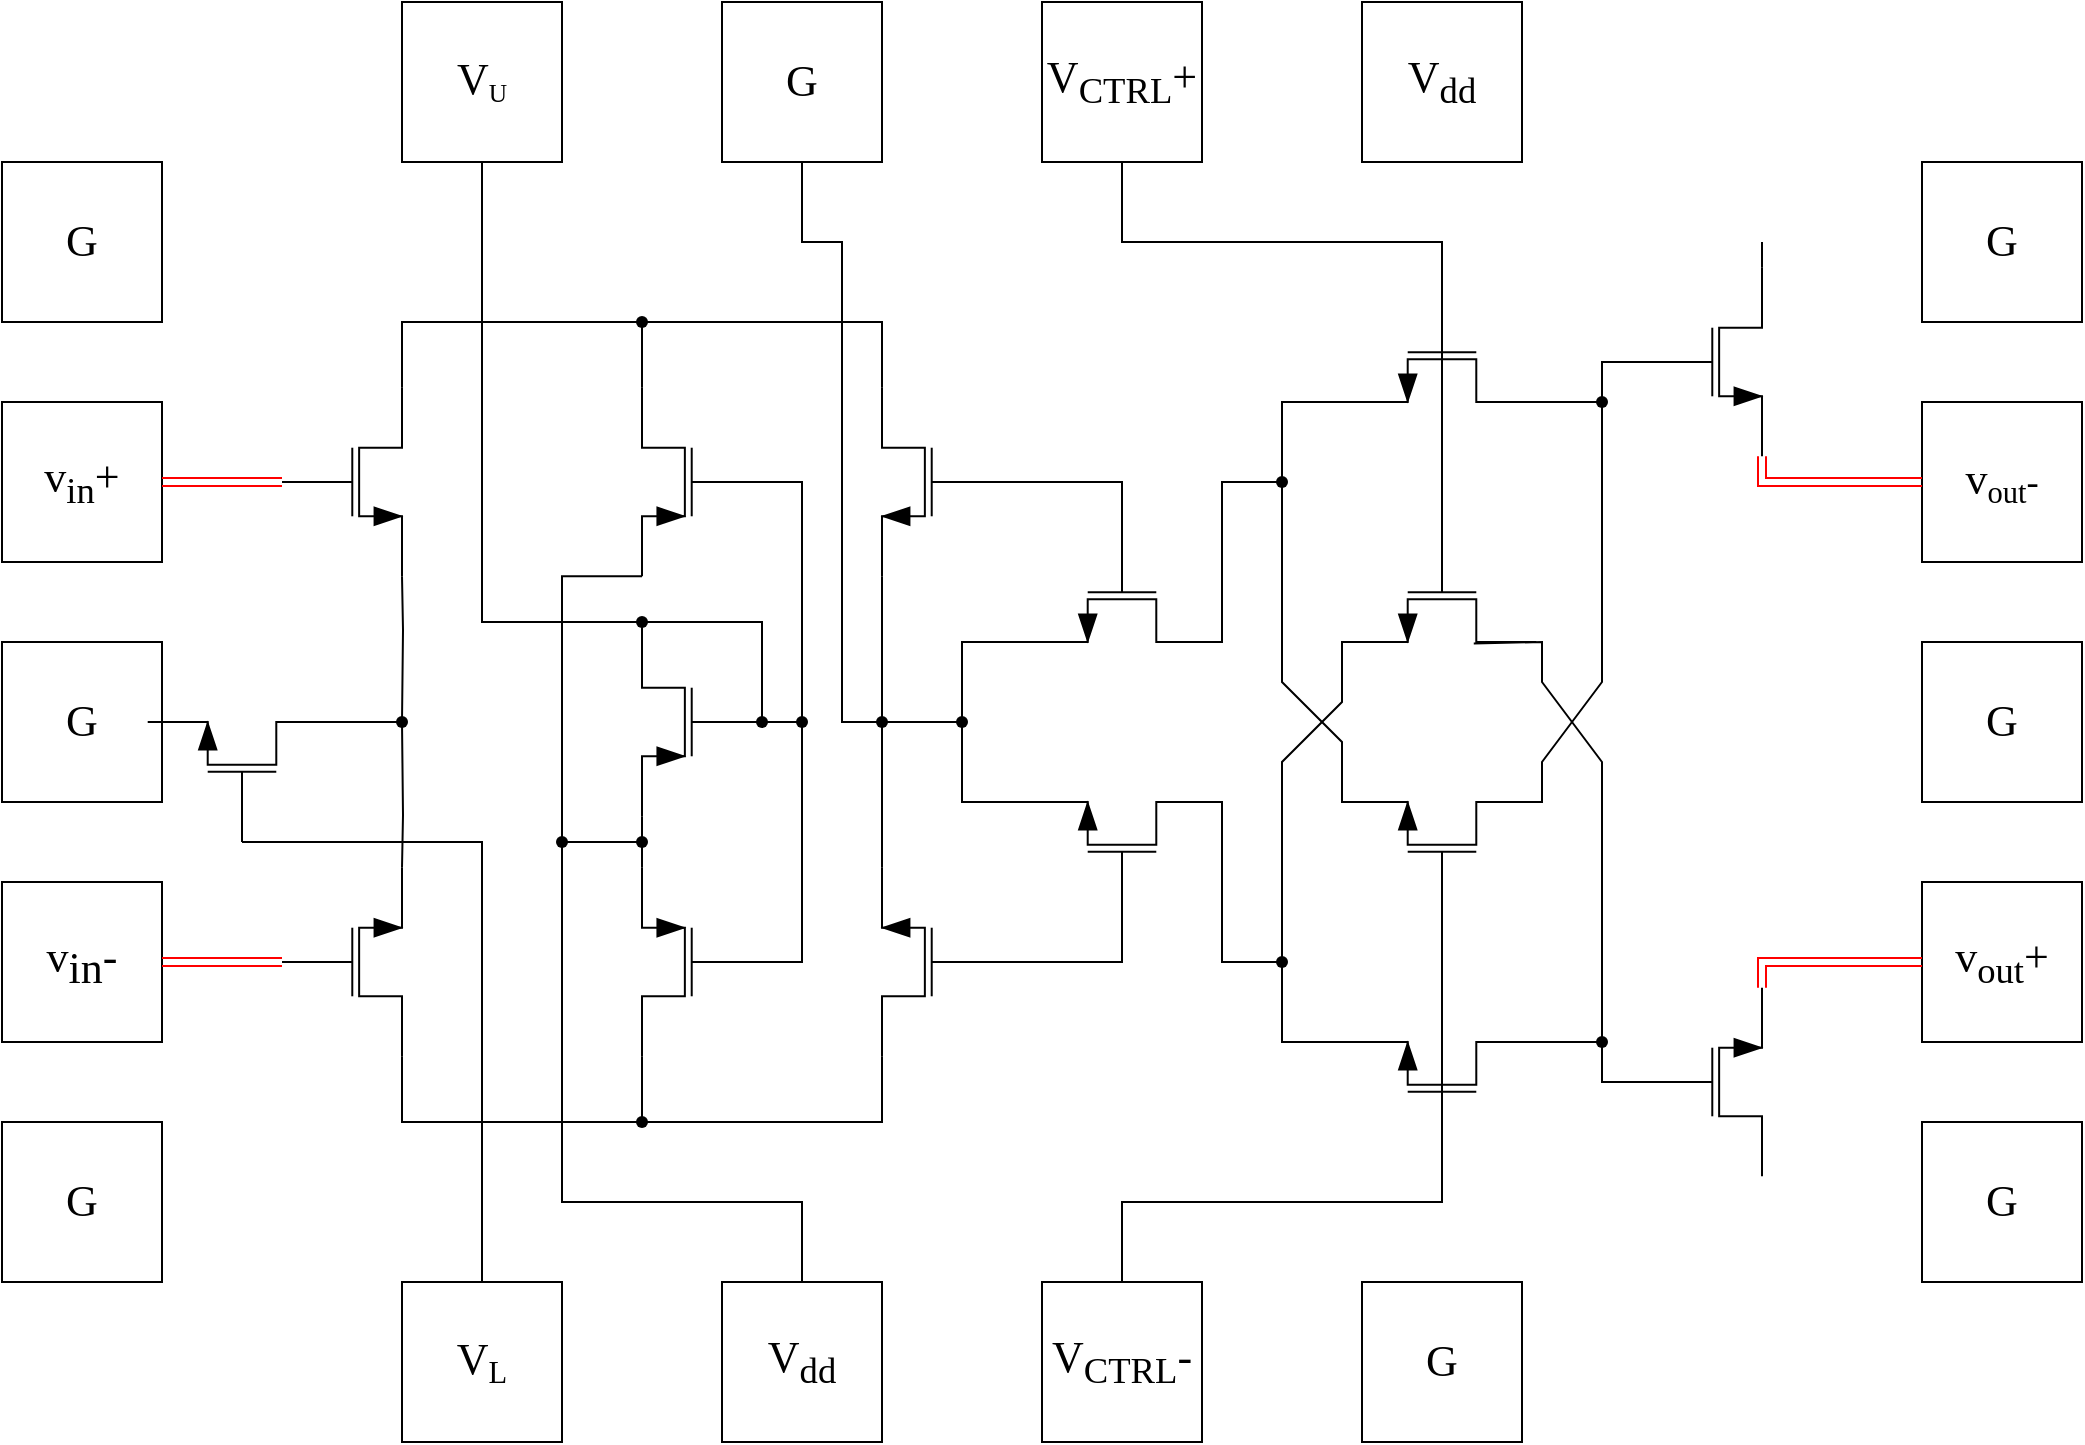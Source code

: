 <mxfile version="20.7.4" type="device"><diagram id="nn1lJPpCgA0VzU7Jnnf6" name="ページ1"><mxGraphModel dx="1050" dy="621" grid="1" gridSize="10" guides="1" tooltips="1" connect="1" arrows="1" fold="1" page="1" pageScale="1" pageWidth="1169" pageHeight="827" math="0" shadow="0"><root><mxCell id="0"/><mxCell id="1" parent="0"/><mxCell id="WglootA35rn0hBsXgaP3-34" style="edgeStyle=orthogonalEdgeStyle;shape=connector;rounded=0;orthogonalLoop=1;jettySize=auto;html=1;exitX=1;exitY=1;exitDx=0;exitDy=0;exitPerimeter=0;entryX=1.054;entryY=0.734;entryDx=0;entryDy=0;entryPerimeter=0;labelBackgroundColor=default;strokeColor=default;fontFamily=Times New Roman;fontSize=22;fontColor=default;endArrow=none;endFill=0;" edge="1" parent="1" target="WglootA35rn0hBsXgaP3-33"><mxGeometry relative="1" as="geometry"><mxPoint x="360" y="352.857" as="sourcePoint"/></mxGeometry></mxCell><mxCell id="WglootA35rn0hBsXgaP3-131" style="edgeStyle=orthogonalEdgeStyle;shape=connector;rounded=0;orthogonalLoop=1;jettySize=auto;html=1;exitX=1;exitY=0;exitDx=0;exitDy=0;exitPerimeter=0;entryX=0.417;entryY=-0.017;entryDx=0;entryDy=0;entryPerimeter=0;labelBackgroundColor=default;strokeColor=default;fontFamily=Times New Roman;fontSize=22;fontColor=default;endArrow=none;endFill=0;" edge="1" parent="1" target="WglootA35rn0hBsXgaP3-130"><mxGeometry relative="1" as="geometry"><mxPoint x="360" y="447.143" as="sourcePoint"/></mxGeometry></mxCell><mxCell id="WglootA35rn0hBsXgaP3-19" style="edgeStyle=orthogonalEdgeStyle;shape=connector;rounded=0;orthogonalLoop=1;jettySize=auto;html=1;exitX=1;exitY=0;exitDx=0;exitDy=0;exitPerimeter=0;entryX=-0.008;entryY=0.354;entryDx=0;entryDy=0;entryPerimeter=0;labelBackgroundColor=default;strokeColor=default;fontFamily=Times New Roman;fontSize=22;fontColor=default;endArrow=none;endFill=0;" edge="1" parent="1"><mxGeometry relative="1" as="geometry"><mxPoint x="240" y="232.857" as="sourcePoint"/><mxPoint x="360" y="200" as="targetPoint"/><Array as="points"><mxPoint x="240" y="200"/></Array></mxGeometry></mxCell><mxCell id="WglootA35rn0hBsXgaP3-38" style="edgeStyle=orthogonalEdgeStyle;shape=connector;rounded=0;orthogonalLoop=1;jettySize=auto;html=1;exitX=1;exitY=1;exitDx=0;exitDy=0;exitPerimeter=0;entryX=0.537;entryY=0;entryDx=0;entryDy=0;entryPerimeter=0;labelBackgroundColor=default;strokeColor=default;fontFamily=Times New Roman;fontSize=22;fontColor=default;endArrow=none;endFill=0;" edge="1" parent="1" target="WglootA35rn0hBsXgaP3-37"><mxGeometry relative="1" as="geometry"><mxPoint x="240" y="327.143" as="sourcePoint"/></mxGeometry></mxCell><mxCell id="WglootA35rn0hBsXgaP3-22" style="edgeStyle=orthogonalEdgeStyle;shape=connector;rounded=0;orthogonalLoop=1;jettySize=auto;html=1;exitX=1;exitY=0;exitDx=0;exitDy=0;exitPerimeter=0;entryX=-0.019;entryY=0.398;entryDx=0;entryDy=0;entryPerimeter=0;labelBackgroundColor=default;strokeColor=default;fontFamily=Times New Roman;fontSize=22;fontColor=default;endArrow=none;endFill=0;" edge="1" parent="1" target="WglootA35rn0hBsXgaP3-17"><mxGeometry relative="1" as="geometry"><mxPoint x="240.0" y="567.143" as="sourcePoint"/><Array as="points"><mxPoint x="240" y="600"/></Array></mxGeometry></mxCell><mxCell id="WglootA35rn0hBsXgaP3-39" style="edgeStyle=orthogonalEdgeStyle;shape=connector;rounded=0;orthogonalLoop=1;jettySize=auto;html=1;exitX=1;exitY=1;exitDx=0;exitDy=0;exitPerimeter=0;entryX=0.43;entryY=1.02;entryDx=0;entryDy=0;entryPerimeter=0;labelBackgroundColor=default;strokeColor=default;fontFamily=Times New Roman;fontSize=22;fontColor=default;endArrow=none;endFill=0;" edge="1" parent="1" target="WglootA35rn0hBsXgaP3-37"><mxGeometry relative="1" as="geometry"><mxPoint x="240.0" y="472.857" as="sourcePoint"/></mxGeometry></mxCell><mxCell id="WglootA35rn0hBsXgaP3-20" style="edgeStyle=orthogonalEdgeStyle;shape=connector;rounded=0;orthogonalLoop=1;jettySize=auto;html=1;exitX=1;exitY=1;exitDx=0;exitDy=0;exitPerimeter=0;entryX=0.525;entryY=1.004;entryDx=0;entryDy=0;entryPerimeter=0;labelBackgroundColor=default;strokeColor=default;fontFamily=Times New Roman;fontSize=22;fontColor=default;endArrow=none;endFill=0;" edge="1" parent="1"><mxGeometry relative="1" as="geometry"><mxPoint x="360" y="232.857" as="sourcePoint"/><mxPoint x="360" y="200" as="targetPoint"/></mxGeometry></mxCell><mxCell id="WglootA35rn0hBsXgaP3-32" style="edgeStyle=orthogonalEdgeStyle;shape=connector;rounded=0;orthogonalLoop=1;jettySize=auto;html=1;exitX=0;exitY=0.5;exitDx=0;exitDy=0;exitPerimeter=0;entryX=0.55;entryY=0.027;entryDx=0;entryDy=0;entryPerimeter=0;labelBackgroundColor=default;strokeColor=default;fontFamily=Times New Roman;fontSize=22;fontColor=default;endArrow=none;endFill=0;" edge="1" parent="1" target="WglootA35rn0hBsXgaP3-28"><mxGeometry relative="1" as="geometry"><mxPoint x="420" y="280" as="sourcePoint"/><Array as="points"><mxPoint x="440" y="280"/></Array></mxGeometry></mxCell><mxCell id="WglootA35rn0hBsXgaP3-127" style="edgeStyle=orthogonalEdgeStyle;shape=connector;rounded=0;orthogonalLoop=1;jettySize=auto;html=1;exitX=1;exitY=0;exitDx=0;exitDy=0;exitPerimeter=0;entryX=0.592;entryY=-0.029;entryDx=0;entryDy=0;entryPerimeter=0;labelBackgroundColor=default;strokeColor=default;fontFamily=Times New Roman;fontSize=22;fontColor=default;endArrow=none;endFill=0;" edge="1" parent="1" target="WglootA35rn0hBsXgaP3-126"><mxGeometry relative="1" as="geometry"><mxPoint x="360" y="327.143" as="sourcePoint"/><Array as="points"><mxPoint x="320" y="327"/></Array></mxGeometry></mxCell><mxCell id="WglootA35rn0hBsXgaP3-24" style="edgeStyle=orthogonalEdgeStyle;shape=connector;rounded=0;orthogonalLoop=1;jettySize=auto;html=1;exitX=1;exitY=1;exitDx=0;exitDy=0;exitPerimeter=0;labelBackgroundColor=default;strokeColor=default;fontFamily=Times New Roman;fontSize=22;fontColor=default;endArrow=none;endFill=0;" edge="1" parent="1" target="WglootA35rn0hBsXgaP3-17"><mxGeometry relative="1" as="geometry"><mxPoint x="360" y="567.143" as="sourcePoint"/></mxGeometry></mxCell><mxCell id="WglootA35rn0hBsXgaP3-31" style="edgeStyle=orthogonalEdgeStyle;shape=connector;rounded=0;orthogonalLoop=1;jettySize=auto;html=1;exitX=0;exitY=0.5;exitDx=0;exitDy=0;exitPerimeter=0;entryX=0.59;entryY=1.036;entryDx=0;entryDy=0;entryPerimeter=0;labelBackgroundColor=default;strokeColor=default;fontFamily=Times New Roman;fontSize=22;fontColor=default;endArrow=none;endFill=0;" edge="1" parent="1" target="WglootA35rn0hBsXgaP3-28"><mxGeometry relative="1" as="geometry"><mxPoint x="420" y="520.0" as="sourcePoint"/><Array as="points"><mxPoint x="440" y="520"/></Array></mxGeometry></mxCell><mxCell id="WglootA35rn0hBsXgaP3-132" style="edgeStyle=orthogonalEdgeStyle;shape=connector;rounded=0;orthogonalLoop=1;jettySize=auto;html=1;exitX=1;exitY=0;exitDx=0;exitDy=0;exitPerimeter=0;entryX=-0.01;entryY=0.21;entryDx=0;entryDy=0;entryPerimeter=0;labelBackgroundColor=default;strokeColor=default;fontFamily=Times New Roman;fontSize=22;fontColor=default;endArrow=none;endFill=0;" edge="1" parent="1" target="WglootA35rn0hBsXgaP3-130"><mxGeometry relative="1" as="geometry"><mxPoint x="360" y="472.857" as="sourcePoint"/></mxGeometry></mxCell><mxCell id="WglootA35rn0hBsXgaP3-26" style="edgeStyle=orthogonalEdgeStyle;shape=connector;rounded=0;orthogonalLoop=1;jettySize=auto;html=1;exitX=0;exitY=0.5;exitDx=0;exitDy=0;exitPerimeter=0;entryX=0.04;entryY=0.54;entryDx=0;entryDy=0;entryPerimeter=0;labelBackgroundColor=default;strokeColor=default;fontFamily=Times New Roman;fontSize=22;fontColor=default;endArrow=none;endFill=0;" edge="1" parent="1" target="WglootA35rn0hBsXgaP3-25"><mxGeometry relative="1" as="geometry"><mxPoint x="420" y="400" as="sourcePoint"/></mxGeometry></mxCell><mxCell id="WglootA35rn0hBsXgaP3-21" style="edgeStyle=orthogonalEdgeStyle;shape=connector;rounded=0;orthogonalLoop=1;jettySize=auto;html=1;exitX=1;exitY=0;exitDx=0;exitDy=0;exitPerimeter=0;entryX=1.025;entryY=0.454;entryDx=0;entryDy=0;entryPerimeter=0;labelBackgroundColor=default;strokeColor=default;fontFamily=Times New Roman;fontSize=22;fontColor=default;endArrow=none;endFill=0;" edge="1" parent="1"><mxGeometry relative="1" as="geometry"><mxPoint x="480" y="232.857" as="sourcePoint"/><mxPoint x="360" y="200" as="targetPoint"/><Array as="points"><mxPoint x="480" y="200"/></Array></mxGeometry></mxCell><mxCell id="WglootA35rn0hBsXgaP3-23" style="edgeStyle=orthogonalEdgeStyle;shape=connector;rounded=0;orthogonalLoop=1;jettySize=auto;html=1;exitX=1;exitY=0;exitDx=0;exitDy=0;exitPerimeter=0;entryX=1.01;entryY=0.531;entryDx=0;entryDy=0;entryPerimeter=0;labelBackgroundColor=default;strokeColor=default;fontFamily=Times New Roman;fontSize=22;fontColor=default;endArrow=none;endFill=0;" edge="1" parent="1" target="WglootA35rn0hBsXgaP3-17"><mxGeometry relative="1" as="geometry"><mxPoint x="480" y="567.143" as="sourcePoint"/><Array as="points"><mxPoint x="480" y="600"/></Array></mxGeometry></mxCell><mxCell id="WglootA35rn0hBsXgaP3-13" value="v&lt;sub style=&quot;font-size: 22px;&quot;&gt;in&lt;/sub&gt;&lt;span style=&quot;font-size: 22px;&quot;&gt;-&lt;/span&gt;" style="rounded=0;whiteSpace=wrap;html=1;fontFamily=Times New Roman;fontSize=22;" vertex="1" parent="1"><mxGeometry x="40" y="480" width="80" height="80" as="geometry"/></mxCell><mxCell id="WglootA35rn0hBsXgaP3-14" value="v&lt;sub&gt;in&lt;/sub&gt;+" style="rounded=0;whiteSpace=wrap;html=1;fontSize=22;fontFamily=Times New Roman;" vertex="1" parent="1"><mxGeometry x="40" y="240" width="80" height="80" as="geometry"/></mxCell><mxCell id="WglootA35rn0hBsXgaP3-17" value="" style="shape=waypoint;sketch=0;fillStyle=solid;size=6;pointerEvents=1;points=[];fillColor=none;resizable=0;rotatable=0;perimeter=centerPerimeter;snapToPoint=1;fontFamily=Helvetica;fontSize=11;fontColor=default;rounded=0;strokeColor=default;html=1;" vertex="1" parent="1"><mxGeometry x="340" y="580" width="40" height="40" as="geometry"/></mxCell><mxCell id="WglootA35rn0hBsXgaP3-18" value="" style="shape=waypoint;sketch=0;fillStyle=solid;size=6;pointerEvents=1;points=[];fillColor=none;resizable=0;rotatable=0;perimeter=centerPerimeter;snapToPoint=1;fontFamily=Helvetica;fontSize=11;fontColor=default;rounded=0;strokeColor=default;html=1;" vertex="1" parent="1"><mxGeometry x="340" y="180" width="40" height="40" as="geometry"/></mxCell><mxCell id="WglootA35rn0hBsXgaP3-25" value="" style="shape=waypoint;sketch=0;fillStyle=solid;size=6;pointerEvents=1;points=[];fillColor=none;resizable=0;rotatable=0;perimeter=centerPerimeter;snapToPoint=1;fontFamily=Helvetica;fontSize=11;fontColor=default;rounded=0;strokeColor=default;html=1;" vertex="1" parent="1"><mxGeometry x="400" y="380" width="40" height="40" as="geometry"/></mxCell><mxCell id="WglootA35rn0hBsXgaP3-29" style="edgeStyle=orthogonalEdgeStyle;shape=connector;rounded=0;orthogonalLoop=1;jettySize=auto;html=1;entryX=1.043;entryY=0.54;entryDx=0;entryDy=0;entryPerimeter=0;labelBackgroundColor=default;strokeColor=default;fontFamily=Times New Roman;fontSize=22;fontColor=default;endArrow=none;endFill=0;" edge="1" parent="1" source="WglootA35rn0hBsXgaP3-28" target="WglootA35rn0hBsXgaP3-25"><mxGeometry relative="1" as="geometry"/></mxCell><mxCell id="WglootA35rn0hBsXgaP3-28" value="" style="shape=waypoint;sketch=0;fillStyle=solid;size=6;pointerEvents=1;points=[];fillColor=none;resizable=0;rotatable=0;perimeter=centerPerimeter;snapToPoint=1;fontFamily=Helvetica;fontSize=11;fontColor=default;rounded=0;strokeColor=default;html=1;" vertex="1" parent="1"><mxGeometry x="420" y="380" width="40" height="40" as="geometry"/></mxCell><mxCell id="WglootA35rn0hBsXgaP3-35" style="edgeStyle=orthogonalEdgeStyle;shape=connector;rounded=0;orthogonalLoop=1;jettySize=auto;html=1;entryX=0.361;entryY=1.032;entryDx=0;entryDy=0;entryPerimeter=0;labelBackgroundColor=default;strokeColor=default;fontFamily=Times New Roman;fontSize=22;fontColor=default;endArrow=none;endFill=0;" edge="1" parent="1" source="WglootA35rn0hBsXgaP3-33" target="WglootA35rn0hBsXgaP3-25"><mxGeometry relative="1" as="geometry"/></mxCell><mxCell id="WglootA35rn0hBsXgaP3-36" style="edgeStyle=orthogonalEdgeStyle;shape=connector;rounded=0;orthogonalLoop=1;jettySize=auto;html=1;labelBackgroundColor=default;strokeColor=default;fontFamily=Times New Roman;fontSize=22;fontColor=default;endArrow=none;endFill=0;entryX=0.5;entryY=1;entryDx=0;entryDy=0;" edge="1" parent="1" source="WglootA35rn0hBsXgaP3-33" target="WglootA35rn0hBsXgaP3-73"><mxGeometry relative="1" as="geometry"><mxPoint x="320" y="350" as="targetPoint"/></mxGeometry></mxCell><mxCell id="WglootA35rn0hBsXgaP3-33" value="" style="shape=waypoint;sketch=0;fillStyle=solid;size=6;pointerEvents=1;points=[];fillColor=none;resizable=0;rotatable=0;perimeter=centerPerimeter;snapToPoint=1;fontFamily=Helvetica;fontSize=11;fontColor=default;rounded=0;strokeColor=default;html=1;" vertex="1" parent="1"><mxGeometry x="340" y="330" width="40" height="40" as="geometry"/></mxCell><mxCell id="WglootA35rn0hBsXgaP3-37" value="" style="shape=waypoint;sketch=0;fillStyle=solid;size=6;pointerEvents=1;points=[];fillColor=none;resizable=0;rotatable=0;perimeter=centerPerimeter;snapToPoint=1;fontFamily=Helvetica;fontSize=11;fontColor=default;rounded=0;strokeColor=default;html=1;" vertex="1" parent="1"><mxGeometry x="220" y="380" width="40" height="40" as="geometry"/></mxCell><mxCell id="WglootA35rn0hBsXgaP3-41" style="edgeStyle=orthogonalEdgeStyle;shape=connector;rounded=0;orthogonalLoop=1;jettySize=auto;html=1;exitX=1;exitY=0;exitDx=0;exitDy=0;exitPerimeter=0;entryX=-0.003;entryY=0.593;entryDx=0;entryDy=0;entryPerimeter=0;labelBackgroundColor=default;strokeColor=default;fontFamily=Times New Roman;fontSize=22;fontColor=default;endArrow=none;endFill=0;" edge="1" parent="1" target="WglootA35rn0hBsXgaP3-37"><mxGeometry relative="1" as="geometry"><mxPoint x="179.091" y="400" as="sourcePoint"/><Array as="points"><mxPoint x="190" y="400"/><mxPoint x="190" y="400"/></Array></mxGeometry></mxCell><mxCell id="WglootA35rn0hBsXgaP3-45" style="edgeStyle=orthogonalEdgeStyle;shape=connector;rounded=0;orthogonalLoop=1;jettySize=auto;html=1;exitX=1;exitY=1;exitDx=0;exitDy=0;exitPerimeter=0;entryX=1;entryY=0.5;entryDx=0;entryDy=0;labelBackgroundColor=default;strokeColor=default;fontFamily=Times New Roman;fontSize=22;fontColor=default;endArrow=none;endFill=0;" edge="1" parent="1" target="WglootA35rn0hBsXgaP3-42"><mxGeometry relative="1" as="geometry"><mxPoint x="140.909" y="400" as="sourcePoint"/><Array as="points"><mxPoint x="130" y="400"/><mxPoint x="130" y="400"/></Array></mxGeometry></mxCell><mxCell id="WglootA35rn0hBsXgaP3-42" value="G" style="rounded=0;whiteSpace=wrap;html=1;fontSize=22;fontFamily=Times New Roman;" vertex="1" parent="1"><mxGeometry x="40" y="360" width="80" height="80" as="geometry"/></mxCell><mxCell id="WglootA35rn0hBsXgaP3-43" value="G" style="rounded=0;whiteSpace=wrap;html=1;fontSize=22;fontFamily=Times New Roman;" vertex="1" parent="1"><mxGeometry x="40" y="120" width="80" height="80" as="geometry"/></mxCell><mxCell id="WglootA35rn0hBsXgaP3-44" value="G" style="rounded=0;whiteSpace=wrap;html=1;fontSize=22;fontFamily=Times New Roman;" vertex="1" parent="1"><mxGeometry x="40" y="600" width="80" height="80" as="geometry"/></mxCell><mxCell id="WglootA35rn0hBsXgaP3-48" style="edgeStyle=orthogonalEdgeStyle;shape=connector;rounded=0;orthogonalLoop=1;jettySize=auto;html=1;exitX=0;exitY=0.5;exitDx=0;exitDy=0;exitPerimeter=0;entryX=0;entryY=0.5;entryDx=0;entryDy=0;entryPerimeter=0;labelBackgroundColor=default;strokeColor=default;fontFamily=Times New Roman;fontSize=22;fontColor=default;endArrow=none;endFill=0;" edge="1" parent="1"><mxGeometry relative="1" as="geometry"><mxPoint x="600" y="300" as="sourcePoint"/><mxPoint x="540" y="280" as="targetPoint"/><Array as="points"><mxPoint x="600" y="280"/></Array></mxGeometry></mxCell><mxCell id="WglootA35rn0hBsXgaP3-59" style="edgeStyle=orthogonalEdgeStyle;shape=connector;rounded=0;orthogonalLoop=1;jettySize=auto;html=1;exitX=1;exitY=0;exitDx=0;exitDy=0;exitPerimeter=0;labelBackgroundColor=default;strokeColor=default;fontFamily=Times New Roman;fontSize=22;fontColor=default;endArrow=none;endFill=0;" edge="1" parent="1" target="WglootA35rn0hBsXgaP3-55"><mxGeometry relative="1" as="geometry"><mxPoint x="619.091" y="360" as="sourcePoint"/><Array as="points"><mxPoint x="650" y="360"/><mxPoint x="650" y="280"/></Array></mxGeometry></mxCell><mxCell id="WglootA35rn0hBsXgaP3-49" style="edgeStyle=orthogonalEdgeStyle;shape=connector;rounded=0;orthogonalLoop=1;jettySize=auto;html=1;exitX=0;exitY=0.5;exitDx=0;exitDy=0;exitPerimeter=0;entryX=0;entryY=0.5;entryDx=0;entryDy=0;entryPerimeter=0;labelBackgroundColor=default;strokeColor=default;fontFamily=Times New Roman;fontSize=22;fontColor=default;endArrow=none;endFill=0;" edge="1" parent="1"><mxGeometry relative="1" as="geometry"><mxPoint x="600" y="500.0" as="sourcePoint"/><mxPoint x="540" y="520.0" as="targetPoint"/><Array as="points"><mxPoint x="600" y="520"/></Array></mxGeometry></mxCell><mxCell id="WglootA35rn0hBsXgaP3-60" style="edgeStyle=orthogonalEdgeStyle;shape=connector;rounded=0;orthogonalLoop=1;jettySize=auto;html=1;exitX=1;exitY=0;exitDx=0;exitDy=0;exitPerimeter=0;entryX=0;entryY=0.5;entryDx=0;entryDy=0;entryPerimeter=0;labelBackgroundColor=default;strokeColor=default;fontFamily=Times New Roman;fontSize=22;fontColor=default;endArrow=none;endFill=0;" edge="1" parent="1" target="WglootA35rn0hBsXgaP3-56"><mxGeometry relative="1" as="geometry"><mxPoint x="619.091" y="440.0" as="sourcePoint"/><Array as="points"><mxPoint x="650" y="440"/><mxPoint x="650" y="520"/></Array></mxGeometry></mxCell><mxCell id="WglootA35rn0hBsXgaP3-68" style="edgeStyle=orthogonalEdgeStyle;shape=connector;rounded=0;orthogonalLoop=1;jettySize=auto;html=1;exitX=1;exitY=1;exitDx=0;exitDy=0;exitPerimeter=0;entryX=1.02;entryY=0.16;entryDx=0;entryDy=0;entryPerimeter=0;labelBackgroundColor=default;strokeColor=default;fontFamily=Times New Roman;fontSize=22;fontColor=default;endArrow=none;endFill=0;" edge="1" parent="1" target="WglootA35rn0hBsXgaP3-55"><mxGeometry relative="1" as="geometry"><mxPoint x="740.909" y="240" as="sourcePoint"/><Array as="points"><mxPoint x="680" y="240"/></Array></mxGeometry></mxCell><mxCell id="WglootA35rn0hBsXgaP3-91" style="edgeStyle=orthogonalEdgeStyle;shape=connector;rounded=0;orthogonalLoop=1;jettySize=auto;html=1;exitX=1;exitY=0;exitDx=0;exitDy=0;exitPerimeter=0;entryX=0.008;entryY=0.453;entryDx=0;entryDy=0;entryPerimeter=0;labelBackgroundColor=default;strokeColor=default;fontFamily=Times New Roman;fontSize=22;fontColor=default;endArrow=none;endFill=0;" edge="1" parent="1" target="WglootA35rn0hBsXgaP3-89"><mxGeometry relative="1" as="geometry"><mxPoint x="779.091" y="240" as="sourcePoint"/><Array as="points"><mxPoint x="790" y="240"/><mxPoint x="790" y="240"/></Array></mxGeometry></mxCell><mxCell id="WglootA35rn0hBsXgaP3-105" style="edgeStyle=orthogonalEdgeStyle;shape=connector;rounded=0;orthogonalLoop=1;jettySize=auto;html=1;exitX=0;exitY=0.5;exitDx=0;exitDy=0;exitPerimeter=0;entryX=0.5;entryY=1;entryDx=0;entryDy=0;labelBackgroundColor=default;strokeColor=default;fontFamily=Times New Roman;fontSize=22;fontColor=default;endArrow=none;endFill=0;" edge="1" parent="1" target="WglootA35rn0hBsXgaP3-75"><mxGeometry relative="1" as="geometry"><mxPoint x="760" y="180.0" as="sourcePoint"/><Array as="points"><mxPoint x="760" y="160"/><mxPoint x="600" y="160"/></Array></mxGeometry></mxCell><mxCell id="WglootA35rn0hBsXgaP3-66" style="edgeStyle=orthogonalEdgeStyle;shape=connector;rounded=0;orthogonalLoop=1;jettySize=auto;html=1;exitX=1;exitY=1;exitDx=0;exitDy=0;exitPerimeter=0;entryX=0.37;entryY=0.98;entryDx=0;entryDy=0;entryPerimeter=0;labelBackgroundColor=default;strokeColor=default;fontFamily=Times New Roman;fontSize=22;fontColor=default;endArrow=none;endFill=0;" edge="1" parent="1" target="WglootA35rn0hBsXgaP3-56"><mxGeometry relative="1" as="geometry"><mxPoint x="740.909" y="560.0" as="sourcePoint"/><Array as="points"><mxPoint x="680" y="560"/></Array></mxGeometry></mxCell><mxCell id="WglootA35rn0hBsXgaP3-92" style="edgeStyle=orthogonalEdgeStyle;shape=connector;rounded=0;orthogonalLoop=1;jettySize=auto;html=1;exitX=1;exitY=0;exitDx=0;exitDy=0;exitPerimeter=0;entryX=0.003;entryY=0.487;entryDx=0;entryDy=0;entryPerimeter=0;labelBackgroundColor=default;strokeColor=default;fontFamily=Times New Roman;fontSize=22;fontColor=default;endArrow=none;endFill=0;" edge="1" parent="1" target="WglootA35rn0hBsXgaP3-88"><mxGeometry relative="1" as="geometry"><mxPoint x="779.091" y="560.0" as="sourcePoint"/><Array as="points"><mxPoint x="790" y="560"/><mxPoint x="790" y="560"/></Array></mxGeometry></mxCell><mxCell id="WglootA35rn0hBsXgaP3-103" style="edgeStyle=orthogonalEdgeStyle;shape=connector;rounded=0;orthogonalLoop=1;jettySize=auto;html=1;exitX=0;exitY=0.5;exitDx=0;exitDy=0;exitPerimeter=0;entryX=0.5;entryY=0;entryDx=0;entryDy=0;labelBackgroundColor=default;strokeColor=default;fontFamily=Times New Roman;fontSize=22;fontColor=default;endArrow=none;endFill=0;" edge="1" parent="1" target="WglootA35rn0hBsXgaP3-71"><mxGeometry relative="1" as="geometry"><mxPoint x="760" y="620" as="sourcePoint"/><Array as="points"><mxPoint x="760" y="640"/><mxPoint x="600" y="640"/></Array></mxGeometry></mxCell><mxCell id="WglootA35rn0hBsXgaP3-55" value="" style="shape=waypoint;sketch=0;fillStyle=solid;size=6;pointerEvents=1;points=[];fillColor=none;resizable=0;rotatable=0;perimeter=centerPerimeter;snapToPoint=1;fontFamily=Helvetica;fontSize=11;fontColor=default;rounded=0;strokeColor=default;html=1;" vertex="1" parent="1"><mxGeometry x="660" y="260" width="40" height="40" as="geometry"/></mxCell><mxCell id="WglootA35rn0hBsXgaP3-56" value="" style="shape=waypoint;sketch=0;fillStyle=solid;size=6;pointerEvents=1;points=[];fillColor=none;resizable=0;rotatable=0;perimeter=centerPerimeter;snapToPoint=1;fontFamily=Helvetica;fontSize=11;fontColor=default;rounded=0;strokeColor=default;html=1;" vertex="1" parent="1"><mxGeometry x="660" y="500" width="40" height="40" as="geometry"/></mxCell><mxCell id="WglootA35rn0hBsXgaP3-69" value="V&lt;span style=&quot;font-size: 18.333px;&quot;&gt;&lt;sub&gt;L&lt;/sub&gt;&lt;/span&gt;" style="rounded=0;whiteSpace=wrap;html=1;fontSize=22;fontFamily=Times New Roman;" vertex="1" parent="1"><mxGeometry x="240" y="680" width="80" height="80" as="geometry"/></mxCell><mxCell id="WglootA35rn0hBsXgaP3-70" value="V&lt;sub&gt;dd&lt;/sub&gt;" style="rounded=0;whiteSpace=wrap;html=1;fontSize=22;fontFamily=Times New Roman;" vertex="1" parent="1"><mxGeometry x="400" y="680" width="80" height="80" as="geometry"/></mxCell><mxCell id="WglootA35rn0hBsXgaP3-71" value="V&lt;sub&gt;CTRL&lt;/sub&gt;-" style="rounded=0;whiteSpace=wrap;html=1;fontSize=22;fontFamily=Times New Roman;" vertex="1" parent="1"><mxGeometry x="560" y="680" width="80" height="80" as="geometry"/></mxCell><mxCell id="WglootA35rn0hBsXgaP3-72" value="G" style="rounded=0;whiteSpace=wrap;html=1;fontSize=22;fontFamily=Times New Roman;" vertex="1" parent="1"><mxGeometry x="720" y="680" width="80" height="80" as="geometry"/></mxCell><mxCell id="WglootA35rn0hBsXgaP3-73" value="V&lt;span style=&quot;font-size: 15.278px;&quot;&gt;&lt;sub&gt;U&lt;/sub&gt;&lt;/span&gt;" style="rounded=0;whiteSpace=wrap;html=1;fontSize=22;fontFamily=Times New Roman;" vertex="1" parent="1"><mxGeometry x="240" y="40" width="80" height="80" as="geometry"/></mxCell><mxCell id="WglootA35rn0hBsXgaP3-74" value="G" style="rounded=0;whiteSpace=wrap;html=1;fontSize=22;fontFamily=Times New Roman;" vertex="1" parent="1"><mxGeometry x="400" y="40" width="80" height="80" as="geometry"/></mxCell><mxCell id="WglootA35rn0hBsXgaP3-75" value="V&lt;sub&gt;CTRL&lt;/sub&gt;+" style="rounded=0;whiteSpace=wrap;html=1;fontSize=22;fontFamily=Times New Roman;" vertex="1" parent="1"><mxGeometry x="560" y="40" width="80" height="80" as="geometry"/></mxCell><mxCell id="WglootA35rn0hBsXgaP3-76" value="V&lt;sub&gt;dd&lt;/sub&gt;" style="rounded=0;whiteSpace=wrap;html=1;fontSize=22;fontFamily=Times New Roman;" vertex="1" parent="1"><mxGeometry x="720" y="40" width="80" height="80" as="geometry"/></mxCell><mxCell id="WglootA35rn0hBsXgaP3-77" value="v&lt;sub&gt;out&lt;/sub&gt;+" style="rounded=0;whiteSpace=wrap;html=1;fontFamily=Times New Roman;fontSize=22;" vertex="1" parent="1"><mxGeometry x="1000" y="480" width="80" height="80" as="geometry"/></mxCell><mxCell id="WglootA35rn0hBsXgaP3-78" value="v&lt;span style=&quot;font-size: 18.333px;&quot;&gt;&lt;sub&gt;out&lt;/sub&gt;-&lt;/span&gt;" style="rounded=0;whiteSpace=wrap;html=1;fontSize=22;fontFamily=Times New Roman;" vertex="1" parent="1"><mxGeometry x="1000" y="240" width="80" height="80" as="geometry"/></mxCell><mxCell id="WglootA35rn0hBsXgaP3-80" value="G" style="rounded=0;whiteSpace=wrap;html=1;fontSize=22;fontFamily=Times New Roman;" vertex="1" parent="1"><mxGeometry x="1000" y="360" width="80" height="80" as="geometry"/></mxCell><mxCell id="WglootA35rn0hBsXgaP3-81" value="G" style="rounded=0;whiteSpace=wrap;html=1;fontSize=22;fontFamily=Times New Roman;" vertex="1" parent="1"><mxGeometry x="1000" y="120" width="80" height="80" as="geometry"/></mxCell><mxCell id="WglootA35rn0hBsXgaP3-82" value="G" style="rounded=0;whiteSpace=wrap;html=1;fontSize=22;fontFamily=Times New Roman;" vertex="1" parent="1"><mxGeometry x="1000" y="600" width="80" height="80" as="geometry"/></mxCell><mxCell id="WglootA35rn0hBsXgaP3-93" style="edgeStyle=orthogonalEdgeStyle;shape=connector;rounded=0;orthogonalLoop=1;jettySize=auto;html=1;exitX=0;exitY=0.5;exitDx=0;exitDy=0;exitPerimeter=0;entryX=0.403;entryY=0.973;entryDx=0;entryDy=0;entryPerimeter=0;labelBackgroundColor=default;strokeColor=default;fontFamily=Times New Roman;fontSize=22;fontColor=default;endArrow=none;endFill=0;" edge="1" parent="1" target="WglootA35rn0hBsXgaP3-88"><mxGeometry relative="1" as="geometry"><mxPoint x="860" y="580" as="sourcePoint"/></mxGeometry></mxCell><mxCell id="WglootA35rn0hBsXgaP3-90" style="edgeStyle=orthogonalEdgeStyle;shape=connector;rounded=0;orthogonalLoop=1;jettySize=auto;html=1;exitX=0;exitY=0.5;exitDx=0;exitDy=0;exitPerimeter=0;entryX=0.735;entryY=0.002;entryDx=0;entryDy=0;entryPerimeter=0;labelBackgroundColor=default;strokeColor=default;fontFamily=Times New Roman;fontSize=22;fontColor=default;endArrow=none;endFill=0;" edge="1" parent="1" target="WglootA35rn0hBsXgaP3-89"><mxGeometry relative="1" as="geometry"><mxPoint x="860" y="220" as="sourcePoint"/></mxGeometry></mxCell><mxCell id="WglootA35rn0hBsXgaP3-107" style="edgeStyle=orthogonalEdgeStyle;shape=connector;rounded=0;orthogonalLoop=1;jettySize=auto;html=1;exitX=1;exitY=0;exitDx=0;exitDy=0;exitPerimeter=0;labelBackgroundColor=default;strokeColor=default;fontFamily=Times New Roman;fontSize=22;fontColor=default;endArrow=none;endFill=0;" edge="1" parent="1"><mxGeometry relative="1" as="geometry"><mxPoint x="920" y="160" as="targetPoint"/><mxPoint x="920" y="172.857" as="sourcePoint"/></mxGeometry></mxCell><mxCell id="WglootA35rn0hBsXgaP3-123" style="edgeStyle=orthogonalEdgeStyle;shape=link;rounded=0;orthogonalLoop=1;jettySize=auto;html=1;exitX=1;exitY=1;exitDx=0;exitDy=0;exitPerimeter=0;entryX=0;entryY=0.5;entryDx=0;entryDy=0;labelBackgroundColor=default;strokeColor=#FF0000;fontFamily=Times New Roman;fontSize=22;fontColor=default;endArrow=none;endFill=0;" edge="1" parent="1" target="WglootA35rn0hBsXgaP3-78"><mxGeometry relative="1" as="geometry"><mxPoint x="920" y="267.143" as="sourcePoint"/><Array as="points"><mxPoint x="920" y="280"/></Array></mxGeometry></mxCell><mxCell id="WglootA35rn0hBsXgaP3-88" value="" style="shape=waypoint;sketch=0;fillStyle=solid;size=6;pointerEvents=1;points=[];fillColor=none;resizable=0;rotatable=0;perimeter=centerPerimeter;snapToPoint=1;fontFamily=Helvetica;fontSize=11;fontColor=default;rounded=0;strokeColor=default;html=1;" vertex="1" parent="1"><mxGeometry x="820" y="540" width="40" height="40" as="geometry"/></mxCell><mxCell id="WglootA35rn0hBsXgaP3-89" value="" style="shape=waypoint;sketch=0;fillStyle=solid;size=6;pointerEvents=1;points=[];fillColor=none;resizable=0;rotatable=0;perimeter=centerPerimeter;snapToPoint=1;fontFamily=Helvetica;fontSize=11;fontColor=default;rounded=0;strokeColor=default;html=1;" vertex="1" parent="1"><mxGeometry x="820" y="220" width="40" height="40" as="geometry"/></mxCell><mxCell id="WglootA35rn0hBsXgaP3-96" value="" style="endArrow=none;html=1;rounded=0;labelBackgroundColor=default;strokeColor=default;fontFamily=Helvetica;fontSize=11;fontColor=default;shape=connector;entryX=0.476;entryY=1.007;entryDx=0;entryDy=0;entryPerimeter=0;exitX=1;exitY=0;exitDx=0;exitDy=0;exitPerimeter=0;" edge="1" parent="1" target="WglootA35rn0hBsXgaP3-89"><mxGeometry width="50" height="50" relative="1" as="geometry"><mxPoint x="779.091" y="440.0" as="sourcePoint"/><mxPoint x="839.76" y="280" as="targetPoint"/><Array as="points"><mxPoint x="810" y="440"/><mxPoint x="810" y="420"/><mxPoint x="840" y="380"/></Array></mxGeometry></mxCell><mxCell id="WglootA35rn0hBsXgaP3-97" value="" style="endArrow=none;html=1;rounded=0;labelBackgroundColor=default;strokeColor=default;fontFamily=Helvetica;fontSize=11;fontColor=default;shape=connector;entryX=1.013;entryY=0.084;entryDx=0;entryDy=0;entryPerimeter=0;exitX=0.303;exitY=-0.033;exitDx=0;exitDy=0;exitPerimeter=0;" edge="1" parent="1" source="WglootA35rn0hBsXgaP3-88"><mxGeometry width="50" height="50" relative="1" as="geometry"><mxPoint x="850" y="480" as="sourcePoint"/><mxPoint x="775.884" y="360.78" as="targetPoint"/><Array as="points"><mxPoint x="840" y="420"/><mxPoint x="810" y="380"/><mxPoint x="810" y="360"/></Array></mxGeometry></mxCell><mxCell id="WglootA35rn0hBsXgaP3-99" value="" style="endArrow=none;html=1;rounded=0;labelBackgroundColor=default;strokeColor=default;fontFamily=Helvetica;fontSize=11;fontColor=default;shape=connector;exitX=0.534;exitY=0.004;exitDx=0;exitDy=0;exitPerimeter=0;entryX=1;entryY=1;entryDx=0;entryDy=0;entryPerimeter=0;" edge="1" parent="1" source="WglootA35rn0hBsXgaP3-56"><mxGeometry width="50" height="50" relative="1" as="geometry"><mxPoint x="690" y="460" as="sourcePoint"/><mxPoint x="740.909" y="360" as="targetPoint"/><Array as="points"><mxPoint x="680" y="420"/><mxPoint x="710" y="390"/><mxPoint x="710" y="360"/></Array></mxGeometry></mxCell><mxCell id="WglootA35rn0hBsXgaP3-101" value="" style="endArrow=none;html=1;rounded=0;labelBackgroundColor=default;strokeColor=default;fontFamily=Helvetica;fontSize=11;fontColor=default;shape=connector;entryX=0.616;entryY=1.062;entryDx=0;entryDy=0;entryPerimeter=0;exitX=1;exitY=1;exitDx=0;exitDy=0;exitPerimeter=0;" edge="1" parent="1" target="WglootA35rn0hBsXgaP3-55"><mxGeometry width="50" height="50" relative="1" as="geometry"><mxPoint x="740.909" y="440.0" as="sourcePoint"/><mxPoint x="690" y="320" as="targetPoint"/><Array as="points"><mxPoint x="710" y="440"/><mxPoint x="710" y="410"/><mxPoint x="680" y="380"/></Array></mxGeometry></mxCell><mxCell id="WglootA35rn0hBsXgaP3-124" style="edgeStyle=orthogonalEdgeStyle;shape=link;rounded=0;orthogonalLoop=1;jettySize=auto;html=1;exitX=0;exitY=0.5;exitDx=0;exitDy=0;exitPerimeter=0;entryX=1;entryY=0.5;entryDx=0;entryDy=0;labelBackgroundColor=default;strokeColor=#FF0000;fontFamily=Times New Roman;fontSize=22;fontColor=default;endArrow=none;endFill=0;" edge="1" parent="1" source="WglootA35rn0hBsXgaP3-109" target="WglootA35rn0hBsXgaP3-14"><mxGeometry relative="1" as="geometry"/></mxCell><mxCell id="WglootA35rn0hBsXgaP3-109" value="" style="verticalLabelPosition=bottom;shadow=0;dashed=0;align=center;html=1;verticalAlign=top;shape=stencil(tVZNc4MgFPw1XDsqMbbHjk1ubQ859EwRKxMFB0iT/vsi2E7wg1FjHGcc9snuvn3ECYCpLFBNQBQgWROsAHwBUZTTC8n0U8OFRcIwsGuGKmKht9f3g8WkEvxIzjRT7duUFURQZatniyWGAO5A8KzB5oYp5oxpUcqZdCpXdc2NKFOu8s4y11qkIooIC7cOL61ju/pxaiDazxE6zBcKFwl9TNAJ3IYe4mElmGpkLFiYfiJ8/BL8xLJBfxJ9E4/9GjUj7hX+yhU3uwcNxyN+XYaSsiuGTTiDwjTeM2jQkaZhmnNBfGmYg71WHp1u4O2BJAsCuU9vSed0zm+tw7AonXhtCn/AkxpZgeL/43uXOQsilf4ZeN/AylNe9yTFGze+BUdp+3TzBDouHie5yGlZYl5yoZf2aTaDCAbmmsKBSy59WfpG3eiPDsNs7X3vDGr/AhjgFw==);pointerEvents=1;rounded=0;strokeColor=default;fontFamily=Times New Roman;fontSize=22;fontColor=default;fillColor=default;" vertex="1" parent="1"><mxGeometry x="180" y="230" width="60" height="100" as="geometry"/></mxCell><mxCell id="WglootA35rn0hBsXgaP3-125" style="edgeStyle=orthogonalEdgeStyle;shape=link;rounded=0;orthogonalLoop=1;jettySize=auto;html=1;exitX=0;exitY=0.5;exitDx=0;exitDy=0;exitPerimeter=0;entryX=1;entryY=0.5;entryDx=0;entryDy=0;labelBackgroundColor=default;strokeColor=#FF0000;fontFamily=Times New Roman;fontSize=22;fontColor=default;endArrow=none;endFill=0;" edge="1" parent="1" source="WglootA35rn0hBsXgaP3-110" target="WglootA35rn0hBsXgaP3-13"><mxGeometry relative="1" as="geometry"/></mxCell><mxCell id="WglootA35rn0hBsXgaP3-110" value="" style="verticalLabelPosition=bottom;shadow=0;dashed=0;align=center;html=1;verticalAlign=top;shape=stencil(tVZNc4MgFPw1XDsqMbbHjk1ubQ859EwRKxMFB0iT/vsi2E7wg1FjHGcc9snuvn3ECYCpLFBNQBQgWROsAHwBUZTTC8n0U8OFRcIwsGuGKmKht9f3g8WkEvxIzjRT7duUFURQZatniyWGAO5A8KzB5oYp5oxpUcqZdCpXdc2NKFOu8s4y11qkIooIC7cOL61ju/pxaiDazxE6zBcKFwl9TNAJ3IYe4mElmGpkLFiYfiJ8/BL8xLJBfxJ9E4/9GjUj7hX+yhU3uwcNxyN+XYaSsiuGTTiDwjTeM2jQkaZhmnNBfGmYg71WHp1u4O2BJAsCuU9vSed0zm+tw7AonXhtCn/AkxpZgeL/43uXOQsilf4ZeN/AylNe9yTFGze+BUdp+3TzBDouHie5yGlZYl5yoZf2aTaDCAbmmsKBSy59WfpG3eiPDsNs7X3vDGr/AhjgFw==);pointerEvents=1;rounded=0;strokeColor=default;fontFamily=Times New Roman;fontSize=22;fontColor=default;fillColor=default;flipV=1;" vertex="1" parent="1"><mxGeometry x="180" y="470" width="60" height="100" as="geometry"/></mxCell><mxCell id="WglootA35rn0hBsXgaP3-146" style="edgeStyle=orthogonalEdgeStyle;shape=connector;rounded=0;orthogonalLoop=1;jettySize=auto;html=1;exitX=1;exitY=1;exitDx=0;exitDy=0;exitPerimeter=0;entryX=0.443;entryY=0.007;entryDx=0;entryDy=0;entryPerimeter=0;labelBackgroundColor=default;strokeColor=default;fontFamily=Times New Roman;fontSize=22;fontColor=default;endArrow=none;endFill=0;" edge="1" parent="1" source="WglootA35rn0hBsXgaP3-111" target="WglootA35rn0hBsXgaP3-143"><mxGeometry relative="1" as="geometry"/></mxCell><mxCell id="WglootA35rn0hBsXgaP3-111" value="" style="verticalLabelPosition=bottom;shadow=0;dashed=0;align=center;html=1;verticalAlign=top;shape=stencil(tVZNc4MgFPw1XDsqMbbHjk1ubQ859EwRKxMFB0iT/vsi2E7wg1FjHGcc9snuvn3ECYCpLFBNQBQgWROsAHwBUZTTC8n0U8OFRcIwsGuGKmKht9f3g8WkEvxIzjRT7duUFURQZatniyWGAO5A8KzB5oYp5oxpUcqZdCpXdc2NKFOu8s4y11qkIooIC7cOL61ju/pxaiDazxE6zBcKFwl9TNAJ3IYe4mElmGpkLFiYfiJ8/BL8xLJBfxJ9E4/9GjUj7hX+yhU3uwcNxyN+XYaSsiuGTTiDwjTeM2jQkaZhmnNBfGmYg71WHp1u4O2BJAsCuU9vSed0zm+tw7AonXhtCn/AkxpZgeL/43uXOQsilf4ZeN/AylNe9yTFGze+BUdp+3TzBDouHie5yGlZYl5yoZf2aTaDCAbmmsKBSy59WfpG3eiPDsNs7X3vDGr/AhjgFw==);pointerEvents=1;rounded=0;strokeColor=default;fontFamily=Times New Roman;fontSize=22;fontColor=default;fillColor=default;flipH=1;" vertex="1" parent="1"><mxGeometry x="480" y="230" width="60" height="100" as="geometry"/></mxCell><mxCell id="WglootA35rn0hBsXgaP3-147" style="edgeStyle=orthogonalEdgeStyle;shape=connector;rounded=0;orthogonalLoop=1;jettySize=auto;html=1;exitX=1;exitY=1;exitDx=0;exitDy=0;exitPerimeter=0;entryX=0.443;entryY=0.993;entryDx=0;entryDy=0;entryPerimeter=0;labelBackgroundColor=default;strokeColor=default;fontFamily=Times New Roman;fontSize=22;fontColor=default;endArrow=none;endFill=0;" edge="1" parent="1" source="WglootA35rn0hBsXgaP3-112" target="WglootA35rn0hBsXgaP3-143"><mxGeometry relative="1" as="geometry"/></mxCell><mxCell id="WglootA35rn0hBsXgaP3-112" value="" style="verticalLabelPosition=bottom;shadow=0;dashed=0;align=center;html=1;verticalAlign=top;shape=stencil(tVZNc4MgFPw1XDsqMbbHjk1ubQ859EwRKxMFB0iT/vsi2E7wg1FjHGcc9snuvn3ECYCpLFBNQBQgWROsAHwBUZTTC8n0U8OFRcIwsGuGKmKht9f3g8WkEvxIzjRT7duUFURQZatniyWGAO5A8KzB5oYp5oxpUcqZdCpXdc2NKFOu8s4y11qkIooIC7cOL61ju/pxaiDazxE6zBcKFwl9TNAJ3IYe4mElmGpkLFiYfiJ8/BL8xLJBfxJ9E4/9GjUj7hX+yhU3uwcNxyN+XYaSsiuGTTiDwjTeM2jQkaZhmnNBfGmYg71WHp1u4O2BJAsCuU9vSed0zm+tw7AonXhtCn/AkxpZgeL/43uXOQsilf4ZeN/AylNe9yTFGze+BUdp+3TzBDouHie5yGlZYl5yoZf2aTaDCAbmmsKBSy59WfpG3eiPDsNs7X3vDGr/AhjgFw==);pointerEvents=1;rounded=0;strokeColor=default;fontFamily=Times New Roman;fontSize=22;fontColor=default;fillColor=default;flipV=1;flipH=1;" vertex="1" parent="1"><mxGeometry x="480" y="470" width="60" height="100" as="geometry"/></mxCell><mxCell id="WglootA35rn0hBsXgaP3-150" style="edgeStyle=orthogonalEdgeStyle;shape=connector;rounded=0;orthogonalLoop=1;jettySize=auto;html=1;exitX=1;exitY=1;exitDx=0;exitDy=0;exitPerimeter=0;entryX=0.563;entryY=0;entryDx=0;entryDy=0;entryPerimeter=0;labelBackgroundColor=default;strokeColor=default;fontFamily=Times New Roman;fontSize=22;fontColor=default;endArrow=none;endFill=0;" edge="1" parent="1" source="WglootA35rn0hBsXgaP3-113" target="WglootA35rn0hBsXgaP3-148"><mxGeometry relative="1" as="geometry"><Array as="points"><mxPoint x="520" y="360"/></Array></mxGeometry></mxCell><mxCell id="WglootA35rn0hBsXgaP3-113" value="" style="verticalLabelPosition=bottom;shadow=0;dashed=0;align=center;html=1;verticalAlign=top;shape=stencil(tVZNc4MgFPw1XDsqMbbHjk1ubQ859EwRKxMFB0iT/vsi2E7wg1FjHGcc9snuvn3ECYCpLFBNQBQgWROsAHwBUZTTC8n0U8OFRcIwsGuGKmKht9f3g8WkEvxIzjRT7duUFURQZatniyWGAO5A8KzB5oYp5oxpUcqZdCpXdc2NKFOu8s4y11qkIooIC7cOL61ju/pxaiDazxE6zBcKFwl9TNAJ3IYe4mElmGpkLFiYfiJ8/BL8xLJBfxJ9E4/9GjUj7hX+yhU3uwcNxyN+XYaSsiuGTTiDwjTeM2jQkaZhmnNBfGmYg71WHp1u4O2BJAsCuU9vSed0zm+tw7AonXhtCn/AkxpZgeL/43uXOQsilf4ZeN/AylNe9yTFGze+BUdp+3TzBDouHie5yGlZYl5yoZf2aTaDCAbmmsKBSy59WfpG3eiPDsNs7X3vDGr/AhjgFw==);pointerEvents=1;rounded=0;strokeColor=default;fontFamily=Times New Roman;fontSize=22;fontColor=default;fillColor=default;flipV=1;flipH=1;direction=north;" vertex="1" parent="1"><mxGeometry x="550" y="300" width="100" height="60" as="geometry"/></mxCell><mxCell id="WglootA35rn0hBsXgaP3-151" style="edgeStyle=orthogonalEdgeStyle;shape=connector;rounded=0;orthogonalLoop=1;jettySize=auto;html=1;exitX=1;exitY=1;exitDx=0;exitDy=0;exitPerimeter=0;entryX=0.423;entryY=1.033;entryDx=0;entryDy=0;entryPerimeter=0;labelBackgroundColor=default;strokeColor=default;fontFamily=Times New Roman;fontSize=22;fontColor=default;endArrow=none;endFill=0;" edge="1" parent="1" source="WglootA35rn0hBsXgaP3-114" target="WglootA35rn0hBsXgaP3-148"><mxGeometry relative="1" as="geometry"><Array as="points"><mxPoint x="520" y="440"/></Array></mxGeometry></mxCell><mxCell id="WglootA35rn0hBsXgaP3-114" value="" style="verticalLabelPosition=bottom;shadow=0;dashed=0;align=center;html=1;verticalAlign=top;shape=stencil(tVZNc4MgFPw1XDsqMbbHjk1ubQ859EwRKxMFB0iT/vsi2E7wg1FjHGcc9snuvn3ECYCpLFBNQBQgWROsAHwBUZTTC8n0U8OFRcIwsGuGKmKht9f3g8WkEvxIzjRT7duUFURQZatniyWGAO5A8KzB5oYp5oxpUcqZdCpXdc2NKFOu8s4y11qkIooIC7cOL61ju/pxaiDazxE6zBcKFwl9TNAJ3IYe4mElmGpkLFiYfiJ8/BL8xLJBfxJ9E4/9GjUj7hX+yhU3uwcNxyN+XYaSsiuGTTiDwjTeM2jQkaZhmnNBfGmYg71WHp1u4O2BJAsCuU9vSed0zm+tw7AonXhtCn/AkxpZgeL/43uXOQsilf4ZeN/AylNe9yTFGze+BUdp+3TzBDouHie5yGlZYl5yoZf2aTaDCAbmmsKBSy59WfpG3eiPDsNs7X3vDGr/AhjgFw==);pointerEvents=1;rounded=0;strokeColor=default;fontFamily=Times New Roman;fontSize=22;fontColor=default;fillColor=default;flipH=1;direction=north;" vertex="1" parent="1"><mxGeometry x="550" y="440" width="100" height="60" as="geometry"/></mxCell><mxCell id="WglootA35rn0hBsXgaP3-119" style="edgeStyle=orthogonalEdgeStyle;shape=connector;rounded=0;orthogonalLoop=1;jettySize=auto;html=1;exitX=0;exitY=0.5;exitDx=0;exitDy=0;exitPerimeter=0;entryX=0;entryY=0.5;entryDx=0;entryDy=0;entryPerimeter=0;labelBackgroundColor=default;strokeColor=default;fontFamily=Times New Roman;fontSize=22;fontColor=default;endArrow=none;endFill=0;" edge="1" parent="1" source="WglootA35rn0hBsXgaP3-115" target="WglootA35rn0hBsXgaP3-116"><mxGeometry relative="1" as="geometry"><Array as="points"><mxPoint x="760" y="220"/><mxPoint x="760" y="220"/></Array></mxGeometry></mxCell><mxCell id="WglootA35rn0hBsXgaP3-115" value="" style="verticalLabelPosition=bottom;shadow=0;dashed=0;align=center;html=1;verticalAlign=top;shape=stencil(tVZNc4MgFPw1XDsqMbbHjk1ubQ859EwRKxMFB0iT/vsi2E7wg1FjHGcc9snuvn3ECYCpLFBNQBQgWROsAHwBUZTTC8n0U8OFRcIwsGuGKmKht9f3g8WkEvxIzjRT7duUFURQZatniyWGAO5A8KzB5oYp5oxpUcqZdCpXdc2NKFOu8s4y11qkIooIC7cOL61ju/pxaiDazxE6zBcKFwl9TNAJ3IYe4mElmGpkLFiYfiJ8/BL8xLJBfxJ9E4/9GjUj7hX+yhU3uwcNxyN+XYaSsiuGTTiDwjTeM2jQkaZhmnNBfGmYg71WHp1u4O2BJAsCuU9vSed0zm+tw7AonXhtCn/AkxpZgeL/43uXOQsilf4ZeN/AylNe9yTFGze+BUdp+3TzBDouHie5yGlZYl5yoZf2aTaDCAbmmsKBSy59WfpG3eiPDsNs7X3vDGr/AhjgFw==);pointerEvents=1;rounded=0;strokeColor=default;fontFamily=Times New Roman;fontSize=22;fontColor=default;fillColor=default;flipV=1;flipH=1;direction=north;" vertex="1" parent="1"><mxGeometry x="710" y="300" width="100" height="60" as="geometry"/></mxCell><mxCell id="WglootA35rn0hBsXgaP3-116" value="" style="verticalLabelPosition=bottom;shadow=0;dashed=0;align=center;html=1;verticalAlign=top;shape=stencil(tVZNc4MgFPw1XDsqMbbHjk1ubQ859EwRKxMFB0iT/vsi2E7wg1FjHGcc9snuvn3ECYCpLFBNQBQgWROsAHwBUZTTC8n0U8OFRcIwsGuGKmKht9f3g8WkEvxIzjRT7duUFURQZatniyWGAO5A8KzB5oYp5oxpUcqZdCpXdc2NKFOu8s4y11qkIooIC7cOL61ju/pxaiDazxE6zBcKFwl9TNAJ3IYe4mElmGpkLFiYfiJ8/BL8xLJBfxJ9E4/9GjUj7hX+yhU3uwcNxyN+XYaSsiuGTTiDwjTeM2jQkaZhmnNBfGmYg71WHp1u4O2BJAsCuU9vSed0zm+tw7AonXhtCn/AkxpZgeL/43uXOQsilf4ZeN/AylNe9yTFGze+BUdp+3TzBDouHie5yGlZYl5yoZf2aTaDCAbmmsKBSy59WfpG3eiPDsNs7X3vDGr/AhjgFw==);pointerEvents=1;rounded=0;strokeColor=default;fontFamily=Times New Roman;fontSize=22;fontColor=default;fillColor=default;flipV=1;flipH=1;direction=north;" vertex="1" parent="1"><mxGeometry x="710" y="180" width="100" height="60" as="geometry"/></mxCell><mxCell id="WglootA35rn0hBsXgaP3-117" value="" style="verticalLabelPosition=bottom;shadow=0;dashed=0;align=center;html=1;verticalAlign=top;shape=stencil(tVZNc4MgFPw1XDsqMbbHjk1ubQ859EwRKxMFB0iT/vsi2E7wg1FjHGcc9snuvn3ECYCpLFBNQBQgWROsAHwBUZTTC8n0U8OFRcIwsGuGKmKht9f3g8WkEvxIzjRT7duUFURQZatniyWGAO5A8KzB5oYp5oxpUcqZdCpXdc2NKFOu8s4y11qkIooIC7cOL61ju/pxaiDazxE6zBcKFwl9TNAJ3IYe4mElmGpkLFiYfiJ8/BL8xLJBfxJ9E4/9GjUj7hX+yhU3uwcNxyN+XYaSsiuGTTiDwjTeM2jQkaZhmnNBfGmYg71WHp1u4O2BJAsCuU9vSed0zm+tw7AonXhtCn/AkxpZgeL/43uXOQsilf4ZeN/AylNe9yTFGze+BUdp+3TzBDouHie5yGlZYl5yoZf2aTaDCAbmmsKBSy59WfpG3eiPDsNs7X3vDGr/AhjgFw==);pointerEvents=1;rounded=0;strokeColor=default;fontFamily=Times New Roman;fontSize=22;fontColor=default;fillColor=default;flipV=0;flipH=1;direction=north;" vertex="1" parent="1"><mxGeometry x="710" y="560" width="100" height="60" as="geometry"/></mxCell><mxCell id="WglootA35rn0hBsXgaP3-120" style="edgeStyle=orthogonalEdgeStyle;shape=connector;rounded=0;orthogonalLoop=1;jettySize=auto;html=1;exitX=0;exitY=0.5;exitDx=0;exitDy=0;exitPerimeter=0;entryX=0;entryY=0.5;entryDx=0;entryDy=0;entryPerimeter=0;labelBackgroundColor=default;strokeColor=default;fontFamily=Times New Roman;fontSize=22;fontColor=default;endArrow=none;endFill=0;" edge="1" parent="1" source="WglootA35rn0hBsXgaP3-118" target="WglootA35rn0hBsXgaP3-117"><mxGeometry relative="1" as="geometry"><Array as="points"><mxPoint x="760" y="580"/><mxPoint x="760" y="580"/></Array></mxGeometry></mxCell><mxCell id="WglootA35rn0hBsXgaP3-118" value="" style="verticalLabelPosition=bottom;shadow=0;dashed=0;align=center;html=1;verticalAlign=top;shape=stencil(tVZNc4MgFPw1XDsqMbbHjk1ubQ859EwRKxMFB0iT/vsi2E7wg1FjHGcc9snuvn3ECYCpLFBNQBQgWROsAHwBUZTTC8n0U8OFRcIwsGuGKmKht9f3g8WkEvxIzjRT7duUFURQZatniyWGAO5A8KzB5oYp5oxpUcqZdCpXdc2NKFOu8s4y11qkIooIC7cOL61ju/pxaiDazxE6zBcKFwl9TNAJ3IYe4mElmGpkLFiYfiJ8/BL8xLJBfxJ9E4/9GjUj7hX+yhU3uwcNxyN+XYaSsiuGTTiDwjTeM2jQkaZhmnNBfGmYg71WHp1u4O2BJAsCuU9vSed0zm+tw7AonXhtCn/AkxpZgeL/43uXOQsilf4ZeN/AylNe9yTFGze+BUdp+3TzBDouHie5yGlZYl5yoZf2aTaDCAbmmsKBSy59WfpG3eiPDsNs7X3vDGr/AhjgFw==);pointerEvents=1;rounded=0;strokeColor=default;fontFamily=Times New Roman;fontSize=22;fontColor=default;fillColor=default;flipV=0;flipH=1;direction=north;" vertex="1" parent="1"><mxGeometry x="710" y="440" width="100" height="60" as="geometry"/></mxCell><mxCell id="WglootA35rn0hBsXgaP3-121" value="" style="endArrow=none;html=1;rounded=0;labelBackgroundColor=default;strokeColor=#FF0000;fontFamily=Times New Roman;fontSize=22;fontColor=default;shape=link;entryX=0;entryY=0.5;entryDx=0;entryDy=0;exitX=1;exitY=1;exitDx=0;exitDy=0;exitPerimeter=0;" edge="1" parent="1" target="WglootA35rn0hBsXgaP3-77"><mxGeometry width="50" height="50" relative="1" as="geometry"><mxPoint x="920" y="532.857" as="sourcePoint"/><mxPoint x="950" y="430" as="targetPoint"/><Array as="points"><mxPoint x="920" y="520"/></Array></mxGeometry></mxCell><mxCell id="WglootA35rn0hBsXgaP3-137" style="edgeStyle=orthogonalEdgeStyle;shape=connector;rounded=0;orthogonalLoop=1;jettySize=auto;html=1;entryX=0.5;entryY=0;entryDx=0;entryDy=0;labelBackgroundColor=default;strokeColor=default;fontFamily=Times New Roman;fontSize=22;fontColor=default;endArrow=none;endFill=0;" edge="1" parent="1" source="WglootA35rn0hBsXgaP3-126" target="WglootA35rn0hBsXgaP3-70"><mxGeometry relative="1" as="geometry"><Array as="points"><mxPoint x="320" y="640"/><mxPoint x="440" y="640"/></Array></mxGeometry></mxCell><mxCell id="WglootA35rn0hBsXgaP3-126" value="" style="shape=waypoint;sketch=0;fillStyle=solid;size=6;pointerEvents=1;points=[];fillColor=none;resizable=0;rotatable=0;perimeter=centerPerimeter;snapToPoint=1;fontFamily=Helvetica;fontSize=11;fontColor=default;rounded=0;strokeColor=default;html=1;" vertex="1" parent="1"><mxGeometry x="300" y="440" width="40" height="40" as="geometry"/></mxCell><mxCell id="WglootA35rn0hBsXgaP3-133" style="edgeStyle=orthogonalEdgeStyle;shape=connector;rounded=0;orthogonalLoop=1;jettySize=auto;html=1;entryX=0.99;entryY=0.5;entryDx=0;entryDy=0;entryPerimeter=0;labelBackgroundColor=default;strokeColor=default;fontFamily=Times New Roman;fontSize=22;fontColor=default;endArrow=none;endFill=0;" edge="1" parent="1" source="WglootA35rn0hBsXgaP3-130" target="WglootA35rn0hBsXgaP3-126"><mxGeometry relative="1" as="geometry"><Array as="points"><mxPoint x="350" y="460"/><mxPoint x="350" y="460"/></Array></mxGeometry></mxCell><mxCell id="WglootA35rn0hBsXgaP3-130" value="" style="shape=waypoint;sketch=0;fillStyle=solid;size=6;pointerEvents=1;points=[];fillColor=none;resizable=0;rotatable=0;perimeter=centerPerimeter;snapToPoint=1;fontFamily=Helvetica;fontSize=11;fontColor=default;rounded=0;strokeColor=default;html=1;" vertex="1" parent="1"><mxGeometry x="340" y="440" width="40" height="40" as="geometry"/></mxCell><mxCell id="WglootA35rn0hBsXgaP3-134" value="" style="verticalLabelPosition=bottom;shadow=0;dashed=0;align=center;html=1;verticalAlign=top;shape=stencil(tVZdb4MgFP01vC4qWp8X1711W9KHPTPESapggK3dvx+CW4ofRK01JoZz4ZxzLxcigJksUUNAFCDZEKwAfAJRVNALyfVXw6VFwjCwY4ZqYqG3w+vRYlIJfiJnmqtuNmUlEVTZ6NliqSGAexA8arB9YYY5Y1qUciadyFVccyPKlKP8srfMjRapiSLCwp3DS+fYjn6cGIielwgdlwuFq4TeZ+gEbkIPybgSzDQyVViYfSB8+hT8i+Wj/iT6Jh77DWq3eBD4C9fcrB41nEz4dRkqyq4Y4nABhUl8YNCgE0nDrOCC+KphGnurevSygbcXJF1RkPvklva6c3lqPYZV1Um2pvAXeFYiG1D8X7532WdBpNLHwDsDK094207a9U7JilaKdzf3Qc9FPMtFQasK84oLPbRfsxjoJMwzhwNXXPpq6dvqVn9yM8zSwX1nUPsLYIBf);pointerEvents=1;rounded=0;strokeColor=default;fontFamily=Times New Roman;fontSize=22;fontColor=default;fillColor=default;flipH=1;" vertex="1" parent="1"><mxGeometry x="360" y="470" width="60" height="100" as="geometry"/></mxCell><mxCell id="WglootA35rn0hBsXgaP3-135" value="" style="verticalLabelPosition=bottom;shadow=0;dashed=0;align=center;html=1;verticalAlign=top;shape=stencil(tVZdb4MgFP01vC4qWp8X1711W9KHPTPESapggK3dvx+CW4ofRK01JoZz4ZxzLxcigJksUUNAFCDZEKwAfAJRVNALyfVXw6VFwjCwY4ZqYqG3w+vRYlIJfiJnmqtuNmUlEVTZ6NliqSGAexA8arB9YYY5Y1qUciadyFVccyPKlKP8srfMjRapiSLCwp3DS+fYjn6cGIielwgdlwuFq4TeZ+gEbkIPybgSzDQyVViYfSB8+hT8i+Wj/iT6Jh77DWq3eBD4C9fcrB41nEz4dRkqyq4Y4nABhUl8YNCgE0nDrOCC+KphGnurevSygbcXJF1RkPvklva6c3lqPYZV1Um2pvAXeFYiG1D8X7532WdBpNLHwDsDK094207a9U7JilaKdzf3Qc9FPMtFQasK84oLPbRfsxjoJMwzhwNXXPpq6dvqVn9yM8zSwX1nUPsLYIBf);pointerEvents=1;rounded=0;strokeColor=default;fontFamily=Times New Roman;fontSize=22;fontColor=default;fillColor=default;flipH=1;flipV=1;" vertex="1" parent="1"><mxGeometry x="360" y="350" width="60" height="100" as="geometry"/></mxCell><mxCell id="WglootA35rn0hBsXgaP3-136" value="" style="verticalLabelPosition=bottom;shadow=0;dashed=0;align=center;html=1;verticalAlign=top;shape=stencil(tVZdb4MgFP01vC4qWp8X1711W9KHPTPESapggK3dvx+CW4ofRK01JoZz4ZxzLxcigJksUUNAFCDZEKwAfAJRVNALyfVXw6VFwjCwY4ZqYqG3w+vRYlIJfiJnmqtuNmUlEVTZ6NliqSGAexA8arB9YYY5Y1qUciadyFVccyPKlKP8srfMjRapiSLCwp3DS+fYjn6cGIielwgdlwuFq4TeZ+gEbkIPybgSzDQyVViYfSB8+hT8i+Wj/iT6Jh77DWq3eBD4C9fcrB41nEz4dRkqyq4Y4nABhUl8YNCgE0nDrOCC+KphGnurevSygbcXJF1RkPvklva6c3lqPYZV1Um2pvAXeFYiG1D8X7532WdBpNLHwDsDK094207a9U7JilaKdzf3Qc9FPMtFQasK84oLPbRfsxjoJMwzhwNXXPpq6dvqVn9yM8zSwX1nUPsLYIBf);pointerEvents=1;rounded=0;strokeColor=default;fontFamily=Times New Roman;fontSize=22;fontColor=default;fillColor=default;flipH=1;flipV=1;" vertex="1" parent="1"><mxGeometry x="360" y="230" width="60" height="100" as="geometry"/></mxCell><mxCell id="WglootA35rn0hBsXgaP3-140" style="edgeStyle=orthogonalEdgeStyle;shape=connector;rounded=0;orthogonalLoop=1;jettySize=auto;html=1;exitX=0;exitY=0.5;exitDx=0;exitDy=0;exitPerimeter=0;entryX=0.5;entryY=0;entryDx=0;entryDy=0;labelBackgroundColor=default;strokeColor=default;fontFamily=Times New Roman;fontSize=22;fontColor=default;endArrow=none;endFill=0;" edge="1" parent="1" source="WglootA35rn0hBsXgaP3-139" target="WglootA35rn0hBsXgaP3-69"><mxGeometry relative="1" as="geometry"><Array as="points"><mxPoint x="280" y="460"/></Array></mxGeometry></mxCell><mxCell id="WglootA35rn0hBsXgaP3-139" value="" style="verticalLabelPosition=bottom;shadow=0;dashed=0;align=center;html=1;verticalAlign=top;shape=stencil(tVZNc4MgFPw1XDsqMbbHjk1ubQ859EwRKxMFB0iT/vsi2E7wg1FjHGcc9snuvn3ECYCpLFBNQBQgWROsAHwBUZTTC8n0U8OFRcIwsGuGKmKht9f3g8WkEvxIzjRT7duUFURQZatniyWGAO5A8KzB5oYp5oxpUcqZdCpXdc2NKFOu8s4y11qkIooIC7cOL61ju/pxaiDazxE6zBcKFwl9TNAJ3IYe4mElmGpkLFiYfiJ8/BL8xLJBfxJ9E4/9GjUj7hX+yhU3uwcNxyN+XYaSsiuGTTiDwjTeM2jQkaZhmnNBfGmYg71WHp1u4O2BJAsCuU9vSed0zm+tw7AonXhtCn/AkxpZgeL/43uXOQsilf4ZeN/AylNe9yTFGze+BUdp+3TzBDouHie5yGlZYl5yoZf2aTaDCAbmmsKBSy59WfpG3eiPDsNs7X3vDGr/AhjgFw==);pointerEvents=1;rounded=0;strokeColor=default;fontFamily=Times New Roman;fontSize=22;fontColor=default;fillColor=default;direction=north;flipH=1;" vertex="1" parent="1"><mxGeometry x="110" y="400" width="100" height="60" as="geometry"/></mxCell><mxCell id="WglootA35rn0hBsXgaP3-141" value="" style="verticalLabelPosition=bottom;shadow=0;dashed=0;align=center;html=1;verticalAlign=top;shape=stencil(tVZNc4MgFPw1XDsqMbbHjk1ubQ859EwRKxMFB0iT/vsi2E7wg1FjHGcc9snuvn3ECYCpLFBNQBQgWROsAHwBUZTTC8n0U8OFRcIwsGuGKmKht9f3g8WkEvxIzjRT7duUFURQZatniyWGAO5A8KzB5oYp5oxpUcqZdCpXdc2NKFOu8s4y11qkIooIC7cOL61ju/pxaiDazxE6zBcKFwl9TNAJ3IYe4mElmGpkLFiYfiJ8/BL8xLJBfxJ9E4/9GjUj7hX+yhU3uwcNxyN+XYaSsiuGTTiDwjTeM2jQkaZhmnNBfGmYg71WHp1u4O2BJAsCuU9vSed0zm+tw7AonXhtCn/AkxpZgeL/43uXOQsilf4ZeN/AylNe9yTFGze+BUdp+3TzBDouHie5yGlZYl5yoZf2aTaDCAbmmsKBSy59WfpG3eiPDsNs7X3vDGr/AhjgFw==);pointerEvents=1;rounded=0;strokeColor=default;fontFamily=Times New Roman;fontSize=22;fontColor=default;fillColor=default;" vertex="1" parent="1"><mxGeometry x="860" y="170" width="60" height="100" as="geometry"/></mxCell><mxCell id="WglootA35rn0hBsXgaP3-142" value="" style="verticalLabelPosition=bottom;shadow=0;dashed=0;align=center;html=1;verticalAlign=top;shape=stencil(tVZNc4MgFPw1XDsqMbbHjk1ubQ859EwRKxMFB0iT/vsi2E7wg1FjHGcc9snuvn3ECYCpLFBNQBQgWROsAHwBUZTTC8n0U8OFRcIwsGuGKmKht9f3g8WkEvxIzjRT7duUFURQZatniyWGAO5A8KzB5oYp5oxpUcqZdCpXdc2NKFOu8s4y11qkIooIC7cOL61ju/pxaiDazxE6zBcKFwl9TNAJ3IYe4mElmGpkLFiYfiJ8/BL8xLJBfxJ9E4/9GjUj7hX+yhU3uwcNxyN+XYaSsiuGTTiDwjTeM2jQkaZhmnNBfGmYg71WHp1u4O2BJAsCuU9vSed0zm+tw7AonXhtCn/AkxpZgeL/43uXOQsilf4ZeN/AylNe9yTFGze+BUdp+3TzBDouHie5yGlZYl5yoZf2aTaDCAbmmsKBSy59WfpG3eiPDsNs7X3vDGr/AhjgFw==);pointerEvents=1;rounded=0;strokeColor=default;fontFamily=Times New Roman;fontSize=22;fontColor=default;fillColor=default;flipV=1;" vertex="1" parent="1"><mxGeometry x="860" y="530" width="60" height="100" as="geometry"/></mxCell><mxCell id="WglootA35rn0hBsXgaP3-145" style="edgeStyle=orthogonalEdgeStyle;shape=connector;rounded=0;orthogonalLoop=1;jettySize=auto;html=1;labelBackgroundColor=default;strokeColor=default;fontFamily=Times New Roman;fontSize=22;fontColor=default;endArrow=none;endFill=0;entryX=0.5;entryY=1;entryDx=0;entryDy=0;" edge="1" parent="1" source="WglootA35rn0hBsXgaP3-143" target="WglootA35rn0hBsXgaP3-74"><mxGeometry relative="1" as="geometry"><mxPoint x="450" y="270" as="targetPoint"/><Array as="points"><mxPoint x="460" y="400"/><mxPoint x="460" y="160"/><mxPoint x="440" y="160"/></Array></mxGeometry></mxCell><mxCell id="WglootA35rn0hBsXgaP3-143" value="" style="shape=waypoint;sketch=0;fillStyle=solid;size=6;pointerEvents=1;points=[];fillColor=none;resizable=0;rotatable=0;perimeter=centerPerimeter;snapToPoint=1;fontFamily=Helvetica;fontSize=11;fontColor=default;rounded=0;strokeColor=default;html=1;" vertex="1" parent="1"><mxGeometry x="460" y="380" width="40" height="40" as="geometry"/></mxCell><mxCell id="WglootA35rn0hBsXgaP3-149" style="edgeStyle=orthogonalEdgeStyle;shape=connector;rounded=0;orthogonalLoop=1;jettySize=auto;html=1;entryX=0.997;entryY=0.473;entryDx=0;entryDy=0;entryPerimeter=0;labelBackgroundColor=default;strokeColor=default;fontFamily=Times New Roman;fontSize=22;fontColor=default;endArrow=none;endFill=0;" edge="1" parent="1" source="WglootA35rn0hBsXgaP3-148" target="WglootA35rn0hBsXgaP3-143"><mxGeometry relative="1" as="geometry"><Array as="points"><mxPoint x="510" y="400"/><mxPoint x="510" y="400"/></Array></mxGeometry></mxCell><mxCell id="WglootA35rn0hBsXgaP3-148" value="" style="shape=waypoint;sketch=0;fillStyle=solid;size=6;pointerEvents=1;points=[];fillColor=none;resizable=0;rotatable=0;perimeter=centerPerimeter;snapToPoint=1;fontFamily=Helvetica;fontSize=11;fontColor=default;rounded=0;strokeColor=default;html=1;" vertex="1" parent="1"><mxGeometry x="500" y="380" width="40" height="40" as="geometry"/></mxCell></root></mxGraphModel></diagram></mxfile>